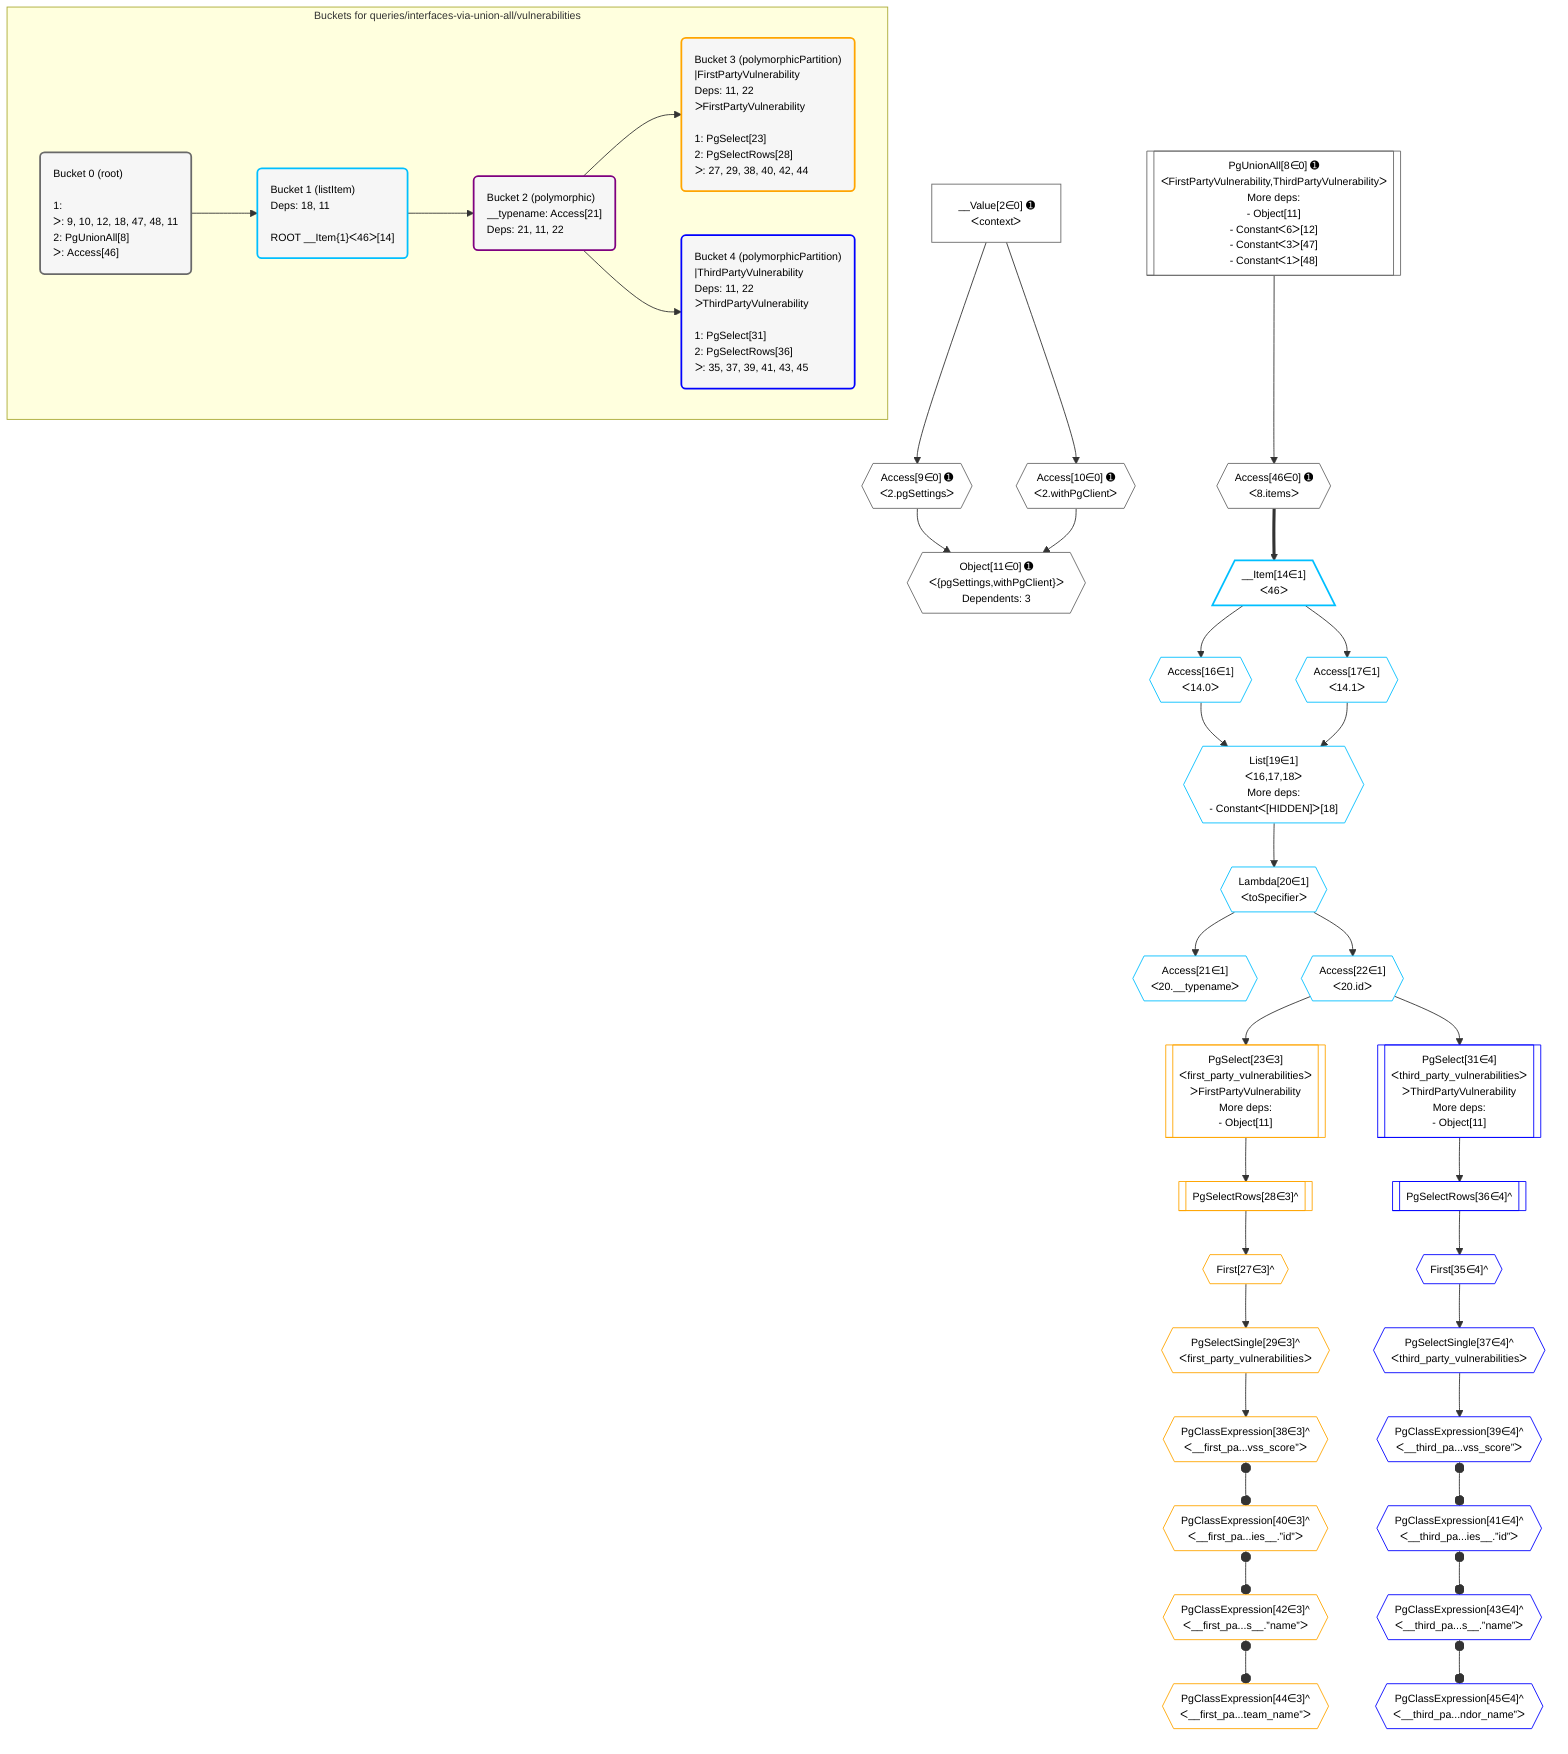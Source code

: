 %%{init: {'themeVariables': { 'fontSize': '12px'}}}%%
graph TD
    classDef path fill:#eee,stroke:#000,color:#000
    classDef plan fill:#fff,stroke-width:1px,color:#000
    classDef itemplan fill:#fff,stroke-width:2px,color:#000
    classDef unbatchedplan fill:#dff,stroke-width:1px,color:#000
    classDef sideeffectplan fill:#fcc,stroke-width:2px,color:#000
    classDef bucket fill:#f6f6f6,color:#000,stroke-width:2px,text-align:left

    subgraph "Buckets for queries/interfaces-via-union-all/vulnerabilities"
    Bucket0("Bucket 0 (root)<br /><br />1: <br />ᐳ: 9, 10, 12, 18, 47, 48, 11<br />2: PgUnionAll[8]<br />ᐳ: Access[46]"):::bucket
    Bucket1("Bucket 1 (listItem)<br />Deps: 18, 11<br /><br />ROOT __Item{1}ᐸ46ᐳ[14]"):::bucket
    Bucket2("Bucket 2 (polymorphic)<br />__typename: Access[21]<br />Deps: 21, 11, 22"):::bucket
    Bucket3("Bucket 3 (polymorphicPartition)<br />|FirstPartyVulnerability<br />Deps: 11, 22<br />ᐳFirstPartyVulnerability<br /><br />1: PgSelect[23]<br />2: PgSelectRows[28]<br />ᐳ: 27, 29, 38, 40, 42, 44"):::bucket
    Bucket4("Bucket 4 (polymorphicPartition)<br />|ThirdPartyVulnerability<br />Deps: 11, 22<br />ᐳThirdPartyVulnerability<br /><br />1: PgSelect[31]<br />2: PgSelectRows[36]<br />ᐳ: 35, 37, 39, 41, 43, 45"):::bucket
    end
    Bucket0 --> Bucket1
    Bucket1 --> Bucket2
    Bucket2 --> Bucket3 & Bucket4

    %% plan dependencies
    PgUnionAll8[["PgUnionAll[8∈0] ➊<br />ᐸFirstPartyVulnerability,ThirdPartyVulnerabilityᐳ<br />More deps:<br />- Object[11]<br />- Constantᐸ6ᐳ[12]<br />- Constantᐸ3ᐳ[47]<br />- Constantᐸ1ᐳ[48]"]]:::plan
    Object11{{"Object[11∈0] ➊<br />ᐸ{pgSettings,withPgClient}ᐳ<br />Dependents: 3"}}:::plan
    Access9{{"Access[9∈0] ➊<br />ᐸ2.pgSettingsᐳ"}}:::plan
    Access10{{"Access[10∈0] ➊<br />ᐸ2.withPgClientᐳ"}}:::plan
    Access9 & Access10 --> Object11
    __Value2["__Value[2∈0] ➊<br />ᐸcontextᐳ"]:::plan
    __Value2 --> Access9
    __Value2 --> Access10
    Access46{{"Access[46∈0] ➊<br />ᐸ8.itemsᐳ"}}:::plan
    PgUnionAll8 --> Access46
    List19{{"List[19∈1]<br />ᐸ16,17,18ᐳ<br />More deps:<br />- Constantᐸ[HIDDEN]ᐳ[18]"}}:::plan
    Access16{{"Access[16∈1]<br />ᐸ14.0ᐳ"}}:::plan
    Access17{{"Access[17∈1]<br />ᐸ14.1ᐳ"}}:::plan
    Access16 & Access17 --> List19
    __Item14[/"__Item[14∈1]<br />ᐸ46ᐳ"\]:::itemplan
    Access46 ==> __Item14
    __Item14 --> Access16
    __Item14 --> Access17
    Lambda20{{"Lambda[20∈1]<br />ᐸtoSpecifierᐳ"}}:::plan
    List19 --> Lambda20
    Access21{{"Access[21∈1]<br />ᐸ20.__typenameᐳ"}}:::plan
    Lambda20 --> Access21
    Access22{{"Access[22∈1]<br />ᐸ20.idᐳ"}}:::plan
    Lambda20 --> Access22
    PgSelect23[["PgSelect[23∈3]<br />ᐸfirst_party_vulnerabilitiesᐳ<br />ᐳFirstPartyVulnerability<br />More deps:<br />- Object[11]"]]:::plan
    Access22 --> PgSelect23
    First27{{"First[27∈3]^"}}:::plan
    PgSelectRows28[["PgSelectRows[28∈3]^"]]:::plan
    PgSelectRows28 --> First27
    PgSelect23 --> PgSelectRows28
    PgSelectSingle29{{"PgSelectSingle[29∈3]^<br />ᐸfirst_party_vulnerabilitiesᐳ"}}:::plan
    First27 --> PgSelectSingle29
    PgClassExpression38{{"PgClassExpression[38∈3]^<br />ᐸ__first_pa...vss_score”ᐳ"}}:::plan
    PgSelectSingle29 --> PgClassExpression38
    PgClassExpression40{{"PgClassExpression[40∈3]^<br />ᐸ__first_pa...ies__.”id”ᐳ"}}:::plan
    PgClassExpression38 o--o PgClassExpression40
    PgClassExpression42{{"PgClassExpression[42∈3]^<br />ᐸ__first_pa...s__.”name”ᐳ"}}:::plan
    PgClassExpression40 o--o PgClassExpression42
    PgClassExpression44{{"PgClassExpression[44∈3]^<br />ᐸ__first_pa...team_name”ᐳ"}}:::plan
    PgClassExpression42 o--o PgClassExpression44
    PgSelect31[["PgSelect[31∈4]<br />ᐸthird_party_vulnerabilitiesᐳ<br />ᐳThirdPartyVulnerability<br />More deps:<br />- Object[11]"]]:::plan
    Access22 --> PgSelect31
    First35{{"First[35∈4]^"}}:::plan
    PgSelectRows36[["PgSelectRows[36∈4]^"]]:::plan
    PgSelectRows36 --> First35
    PgSelect31 --> PgSelectRows36
    PgSelectSingle37{{"PgSelectSingle[37∈4]^<br />ᐸthird_party_vulnerabilitiesᐳ"}}:::plan
    First35 --> PgSelectSingle37
    PgClassExpression39{{"PgClassExpression[39∈4]^<br />ᐸ__third_pa...vss_score”ᐳ"}}:::plan
    PgSelectSingle37 --> PgClassExpression39
    PgClassExpression41{{"PgClassExpression[41∈4]^<br />ᐸ__third_pa...ies__.”id”ᐳ"}}:::plan
    PgClassExpression39 o--o PgClassExpression41
    PgClassExpression43{{"PgClassExpression[43∈4]^<br />ᐸ__third_pa...s__.”name”ᐳ"}}:::plan
    PgClassExpression41 o--o PgClassExpression43
    PgClassExpression45{{"PgClassExpression[45∈4]^<br />ᐸ__third_pa...ndor_name”ᐳ"}}:::plan
    PgClassExpression43 o--o PgClassExpression45

    %% define steps
    classDef bucket0 stroke:#696969
    class Bucket0,__Value2,PgUnionAll8,Access9,Access10,Object11,Access46 bucket0
    classDef bucket1 stroke:#00bfff
    class Bucket1,__Item14,Access16,Access17,List19,Lambda20,Access21,Access22 bucket1
    classDef bucket2 stroke:#7f007f
    class Bucket2 bucket2
    classDef bucket3 stroke:#ffa500
    class Bucket3,PgSelect23,First27,PgSelectRows28,PgSelectSingle29,PgClassExpression38,PgClassExpression40,PgClassExpression42,PgClassExpression44 bucket3
    classDef bucket4 stroke:#0000ff
    class Bucket4,PgSelect31,First35,PgSelectRows36,PgSelectSingle37,PgClassExpression39,PgClassExpression41,PgClassExpression43,PgClassExpression45 bucket4